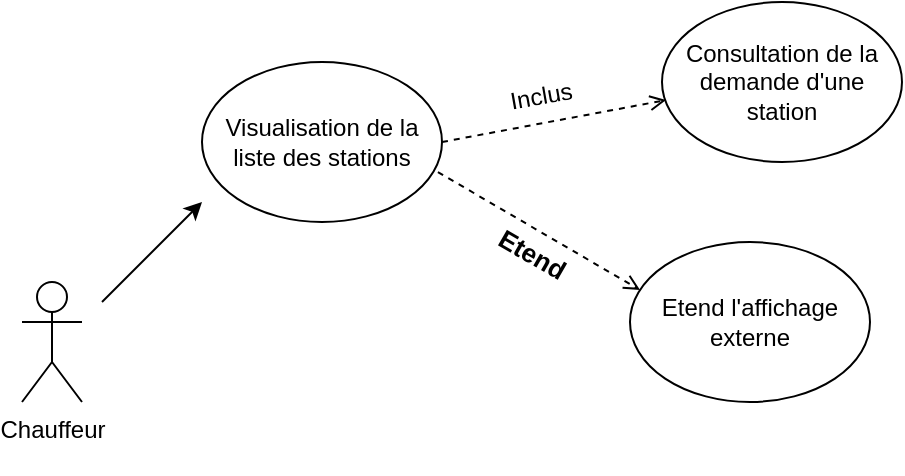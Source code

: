 <mxfile version="21.2.9" type="github">
  <diagram name="Page-1" id="uLdxUvJaq-xoDmpP-lNJ">
    <mxGraphModel dx="421" dy="899" grid="1" gridSize="10" guides="1" tooltips="1" connect="1" arrows="1" fold="1" page="1" pageScale="1" pageWidth="827" pageHeight="1169" math="0" shadow="0">
      <root>
        <mxCell id="0" />
        <mxCell id="1" parent="0" />
        <mxCell id="YCsBad3ePwu8cXSszfSP-1" value="&lt;div&gt;Chauffeur&lt;/div&gt;&lt;div&gt;&lt;br&gt;&lt;/div&gt;" style="shape=umlActor;verticalLabelPosition=bottom;verticalAlign=top;html=1;outlineConnect=0;" vertex="1" parent="1">
          <mxGeometry x="50" y="330" width="30" height="60" as="geometry" />
        </mxCell>
        <mxCell id="YCsBad3ePwu8cXSszfSP-2" value="" style="endArrow=classic;html=1;rounded=0;" edge="1" parent="1">
          <mxGeometry width="50" height="50" relative="1" as="geometry">
            <mxPoint x="90" y="340" as="sourcePoint" />
            <mxPoint x="140" y="290" as="targetPoint" />
          </mxGeometry>
        </mxCell>
        <mxCell id="YCsBad3ePwu8cXSszfSP-3" value="Visualisation de la liste des stations" style="ellipse;whiteSpace=wrap;html=1;" vertex="1" parent="1">
          <mxGeometry x="140" y="220" width="120" height="80" as="geometry" />
        </mxCell>
        <mxCell id="YCsBad3ePwu8cXSszfSP-4" value="Etend l&#39;affichage externe" style="ellipse;whiteSpace=wrap;html=1;" vertex="1" parent="1">
          <mxGeometry x="354" y="310" width="120" height="80" as="geometry" />
        </mxCell>
        <mxCell id="YCsBad3ePwu8cXSszfSP-9" value="" style="endArrow=open;html=1;rounded=0;exitX=0.983;exitY=0.688;exitDx=0;exitDy=0;exitPerimeter=0;entryX=0.042;entryY=0.3;entryDx=0;entryDy=0;entryPerimeter=0;dashed=1;endFill=0;" edge="1" parent="1" source="YCsBad3ePwu8cXSszfSP-3" target="YCsBad3ePwu8cXSszfSP-4">
          <mxGeometry width="50" height="50" relative="1" as="geometry">
            <mxPoint x="260" y="480" as="sourcePoint" />
            <mxPoint x="310" y="430" as="targetPoint" />
          </mxGeometry>
        </mxCell>
        <mxCell id="YCsBad3ePwu8cXSszfSP-10" value="Consultation de la demande d&#39;une station" style="ellipse;whiteSpace=wrap;html=1;" vertex="1" parent="1">
          <mxGeometry x="370" y="190" width="120" height="80" as="geometry" />
        </mxCell>
        <mxCell id="YCsBad3ePwu8cXSszfSP-11" value="" style="endArrow=open;html=1;rounded=0;exitX=1;exitY=0.5;exitDx=0;exitDy=0;entryX=0.017;entryY=0.613;entryDx=0;entryDy=0;entryPerimeter=0;dashed=1;endFill=0;" edge="1" parent="1" source="YCsBad3ePwu8cXSszfSP-3" target="YCsBad3ePwu8cXSszfSP-10">
          <mxGeometry width="50" height="50" relative="1" as="geometry">
            <mxPoint x="260" y="480" as="sourcePoint" />
            <mxPoint x="310" y="430" as="targetPoint" />
          </mxGeometry>
        </mxCell>
        <mxCell id="YCsBad3ePwu8cXSszfSP-12" value="&lt;h1 style=&quot;font-size: 13px;&quot;&gt;Etend&lt;/h1&gt;" style="text;html=1;strokeColor=none;fillColor=none;spacing=5;spacingTop=-20;whiteSpace=wrap;overflow=hidden;rounded=0;rotation=30;" vertex="1" parent="1">
          <mxGeometry x="280" y="310" width="50" height="20" as="geometry" />
        </mxCell>
        <mxCell id="YCsBad3ePwu8cXSszfSP-14" value="Inclus" style="text;html=1;strokeColor=none;fillColor=none;spacing=5;spacingTop=-20;whiteSpace=wrap;overflow=hidden;rounded=0;rotation=-10;" vertex="1" parent="1">
          <mxGeometry x="290" y="240" width="40" as="geometry" />
        </mxCell>
      </root>
    </mxGraphModel>
  </diagram>
</mxfile>

